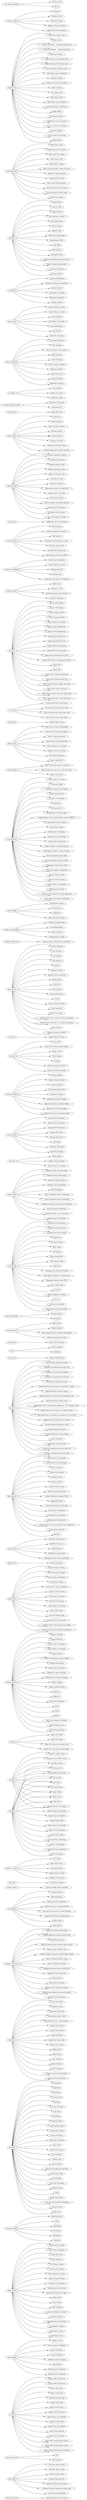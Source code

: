 digraph modules {
	rankdir = LR;
	"pointcloud_viewer" -> "[deprecated] Point Cloud Viewer";
	"grid_spline" -> "Thin Plate Spline (Global)";
	"grid_spline" -> "Thin Plate Spline (Local)";
	"grid_spline" -> "Thin Plate Spline (TIN)";
	"grid_spline" -> "B-Spline Approximation";
	"grid_spline" -> "Multilevel B-Spline Interpolation";
	"grid_spline" -> "Multilevel B-Spline Interpolation (from Grid)";
	"grid_spline" -> "Cubic Spline Approximation";
	"grid_calculus_bsl" -> "BSL";
	"grid_calculus_bsl" -> "BSL from File";
	"io_grid" -> "Export ESRI Arc/Info Grid";
	"io_grid" -> "Import ESRI Arc/Info Grid";
	"io_grid" -> "Export Surfer Grid";
	"io_grid" -> "Import Surfer Grid";
	"io_grid" -> "Import Binary Raw Data";
	"io_grid" -> "Export Grid to XYZ";
	"io_grid" -> "Import Grid from XYZ";
	"io_grid" -> "Import USGS SRTM Grid";
	"io_grid" -> "Import MOLA Grid (MEGDR)";
	"io_grid" -> "Import SRTM30 DEM";
	"io_grid" -> "Export True Color Bitmap";
	"io_grid" -> "Import Erdas LAN/GIS";
	"io_grid" -> "Import Grid from Table";
	"io_grid" -> "Import WRF Geogrid Binary Format";
	"io_grid" -> "Export WRF Geogrid Binary Format";
	"io_grid" -> "Import Building Sketches from CityGML";
	"grid_gridding" -> "Shapes to Grid";
	"grid_gridding" -> "Inverse Distance Weighted";
	"grid_gridding" -> "Nearest Neighbour";
	"grid_gridding" -> "Natural Neighbour";
	"grid_gridding" -> "Modifed Quadratic Shepard";
	"grid_gridding" -> "Triangulation";
	"grid_gridding" -> "Kernel Density Estimation";
	"grid_gridding" -> "Angular Distance Weighted";
	"shapes_points" -> "Convert Table to Points";
	"shapes_points" -> "Count Points in Polygons";
	"shapes_points" -> "Create Point Grid";
	"shapes_points" -> "Point Distances";
	"shapes_points" -> "Fit N Points to shape";
	"shapes_points" -> "Convert Lines to Points";
	"shapes_points" -> "Add Coordinates to points";
	"shapes_points" -> "Remove Duplicate Points";
	"shapes_points" -> "Clip Points with Polygons";
	"shapes_points" -> "Separate points by direction";
	"shapes_points" -> "Add Polygon Attributes to Points";
	"shapes_points" -> "Points Filter";
	"shapes_points" -> "Convex Hull";
	"shapes_points" -> "Points Thinning";
	"shapes_points" -> "Convert Multipoints to Points";
	"shapes_points" -> "Thiessen Polygons";
	"shapes_points" -> "Aggregate Point Observations";
	"shapes_points" -> "Snap Points to Points";
	"shapes_points" -> "Snap Points to Lines";
	"shapes_points" -> "Snap Points to Grid";
	"ta_slope_stability" -> "SAFETYFACTOR";
	"ta_slope_stability" -> "TOBIA";
	"ta_slope_stability" -> "SHALSTAB";
	"ta_slope_stability" -> "WETNESS";
	"ta_slope_stability" -> "WEDGEFAIL";
	"ta_slope_stability" -> "ANGMAP";
	"grid_tools" -> "Resampling";
	"grid_tools" -> "Aggregate";
	"grid_tools" -> "Mosaicking";
	"grid_tools" -> "Constant Grid";
	"grid_tools" -> "Patching";
	"grid_tools" -> "Close One Cell Gaps";
	"grid_tools" -> "Close Gaps";
	"grid_tools" -> "Grid Buffer";
	"grid_tools" -> "Threshold Buffer";
	"grid_tools" -> "Grid Proximity Buffer";
	"grid_tools" -> "Change Data Storage";
	"grid_tools" -> "Change Grid Values";
	"grid_tools" -> "Reclassify Grid Values";
	"grid_tools" -> "Crop to Data";
	"grid_tools" -> "Invert Data/No-Data";
	"grid_tools" -> "Grid Orientation";
	"grid_tools" -> "Combine Grids";
	"grid_tools" -> "Grid Cell Index";
	"grid_tools" -> "Grids from classified grid and table";
	"grid_tools" -> "Create Grid System";
	"grid_tools" -> "Grid Masking";
	"grid_tools" -> "Close Gaps with Spline";
	"grid_tools" -> "Proximity Grid";
	"grid_tools" -> "Tiling";
	"grid_tools" -> "Shrink and Expand";
	"grid_tools" -> "Close Gaps with Stepwise Resampling";
	"grid_tools" -> "Transpose Grids";
	"grid_tools" -> "Clip Grids";
	"table_tools" -> "Create New Table";
	"table_tools" -> "Transpose Table";
	"table_tools" -> "Enumerate Table Field";
	"table_tools" -> "Join Attributes from a Table";
	"table_tools" -> "Join Attributes from a Table (Shapes)";
	"table_tools" -> "Change Date Format";
	"table_tools" -> "Change Time Format";
	"table_tools" -> "Change Field Type";
	"table_tools" -> "Append Rows from Table";
	"table_tools" -> "Change Color Format";
	"table_tools" -> "Replace Text";
	"table_tools" -> "Delete Fields";
	"table_tools" -> "Copy Selection";
	"table_tools" -> "Delete Selection";
	"table_tools" -> "Invert Selection";
	"table_tools" -> "Select by Numerical Expression";
	"table_tools" -> "Select by String Expression";
	"statistics_regression" -> "Regression Analysis (Points/Grid)";
	"statistics_regression" -> "Multiple Regression Analysis (Points/Grids)";
	"statistics_regression" -> "Polynomial Regression";
	"statistics_regression" -> "GWR for Single Predictor (Gridded Model Output)";
	"statistics_regression" -> "GWR for Single Predictor Grid";
	"statistics_regression" -> "GWR for Multiple Predictors (Gridded Model Output)";
	"statistics_regression" -> "GWR for Multiple Predictor Grids";
	"statistics_regression" -> "GWR for Multiple Predictors";
	"statistics_regression" -> "Multiple Regression Analysis (Grid/Grids)";
	"statistics_regression" -> "Polynomial Trend from Grids";
	"statistics_regression" -> "Trend Analysis";
	"statistics_regression" -> "Trend Analysis (Shapes)";
	"statistics_regression" -> "Multiple Linear Regression Analysis";
	"statistics_regression" -> "Multiple Linear Regression Analysis (Shapes)";
	"statistics_regression" -> "GWR for Grid Downscaling";
	"ta_channels" -> "Channel Network";
	"ta_channels" -> "Watershed Basins";
	"ta_channels" -> "Watershed Basins (Extended)";
	"ta_channels" -> "Vertical Distance to Channel Network";
	"ta_channels" -> "Overland Flow Distance to Channel Network";
	"ta_channels" -> "Channel Network and Drainage Basins";
	"ta_channels" -> "Strahler Order";
	"ta_channels" -> "Valley Depth";
	"shapes_transect" -> "Transect through polygon shapefile";
	"docs_html" -> "SVG Interactive Map";
	"garden_3d_viewer" -> "TIN Viewer";
	"garden_3d_viewer" -> "Point Cloud Viewer";
	"garden_3d_viewer" -> "3D Shapes Viewer";
	"garden_3d_viewer" -> "Globe Viewer for Grids";
	"garden_3d_viewer" -> "Multiple Grids Viewer";
	"db_pgsql" -> "List PostgreSQL Connections";
	"db_pgsql" -> "Connect to PostgreSQL";
	"db_pgsql" -> "Disconnect from PostgreSQL";
	"db_pgsql" -> "Disconnect All";
	"db_pgsql" -> "Begin Transaction";
	"db_pgsql" -> "Commit/Rollback Transaction";
	"db_pgsql" -> "Execute SQL";
	"db_pgsql" -> "List Tables";
	"db_pgsql" -> "List Table Fields";
	"db_pgsql" -> "Import Table";
	"db_pgsql" -> "Export Table";
	"db_pgsql" -> "Drop Table";
	"db_pgsql" -> "Import Table from SQL Query";
	"db_pgsql" -> "Import Shapes from PostGIS";
	"db_pgsql" -> "Export Shapes to PostGIS";
	"db_pgsql" -> "Update Shapes SRID";
	"db_pgsql" -> "Import Raster from PostGIS";
	"db_pgsql" -> "Export Raster to PostGIS";
	"db_pgsql" -> "Update Raster SRID";
	"io_table" -> "Export Text Table";
	"io_table" -> "Import Text Table";
	"io_table" -> "Import Text Table with Numbers only";
	"io_table" -> "Import Text Table (Fixed Column Sizes)";
	"shapes_polygons" -> "Polygon Centroids";
	"shapes_polygons" -> "Polygon Properties";
	"shapes_polygons" -> "Convert Lines to Polygons";
	"shapes_polygons" -> "Point Statistics for Polygons";
	"shapes_polygons" -> "Polygon Dissolve";
	"shapes_polygons" -> "Convert Polygon/Line Vertices to Points";
	"shapes_polygons" -> "Polygon Shape Indices";
	"shapes_polygons" -> "Polygon-Line Intersection";
	"shapes_polygons" -> "Polygons to Edges and Nodes";
	"shapes_polygons" -> "Polygon Parts to Separate Polygons";
	"shapes_polygons" -> "Polygon Clipping";
	"shapes_polygons" -> "Polygon Self-Intersection";
	"shapes_polygons" -> "Intersect";
	"shapes_polygons" -> "Difference";
	"shapes_polygons" -> "Symmetrical Difference";
	"shapes_polygons" -> "Union";
	"shapes_polygons" -> "Update";
	"shapes_polygons" -> "Identity";
	"shapes_polygons" -> "Add Point Attributes to Polygons";
	"shapes_polygons" -> "Flatten Polygon Layer";
	"shapes_polygons" -> "Shared Polygon Edges";
	"shapes_grid" -> "Add Grid Values to Points";
	"shapes_grid" -> "Add Grid Values to Shapes";
	"shapes_grid" -> "Grid Statistics for Polygons";
	"shapes_grid" -> "Grid Values to Points";
	"shapes_grid" -> "Grid Values to Points (randomly)";
	"shapes_grid" -> "Contour Lines from Grid";
	"shapes_grid" -> "Vectorising Grid Classes";
	"shapes_grid" -> "Clip Grid with Polygon";
	"shapes_grid" -> "Local Minima and Maxima";
	"shapes_grid" -> "Grid System Extent";
	"shapes_grid" -> "Clip Grid with Rectangle";
	"shapes_grid" -> "Gradient Vectors from Surface";
	"shapes_grid" -> "Gradient Vectors from Direction and Length";
	"shapes_grid" -> "Gradient Vectors from Directional Components";
	"imagery_svm" -> "SVM Classification";
	"sim_ihacres" -> "IHACRES Calibration (2)";
	"sim_ihacres" -> "IHACRES Version 1.0";
	"sim_ihacres" -> "IHACRES Basin";
	"sim_ihacres" -> "IHACRES Elevation Bands";
	"sim_ihacres" -> "IHACRES Elevation Bands Calibration";
	"grid_analysis" -> "Accumulated Cost (Isotropic)";
	"grid_analysis" -> "Accumulated Cost (Anisotropic)";
	"grid_analysis" -> "Least Cost Paths";
	"grid_analysis" -> "Change Vector Analysis";
	"grid_analysis" -> "Covered Distance";
	"grid_analysis" -> "Pattern Analysis";
	"grid_analysis" -> "Layer of extreme value";
	"grid_analysis" -> "Analytical Hierarchy Process";
	"grid_analysis" -> "Ordered Weighted Averaging (OWA)";
	"grid_analysis" -> "Aggregation Index";
	"grid_analysis" -> "Cross-Classification and Tabulation";
	"grid_analysis" -> "Soil Texture Classification";
	"grid_analysis" -> "Fragmentation (Standard)";
	"grid_analysis" -> "Fragmentation (Alternative)";
	"grid_analysis" -> "Fragmentation Classes from Density and Connectivity";
	"grid_analysis" -> "Accumulation Functions";
	"grid_analysis" -> "IMCORR ";
	"pj_proj4" -> "Set Coordinate Reference System";
	"pj_proj4" -> "Coordinate Transformation (Shapes List)";
	"pj_proj4" -> "Coordinate Transformation (Shapes)";
	"pj_proj4" -> "Coordinate Transformation (Grid List)";
	"pj_proj4" -> "Coordinate Transformation (Grid)";
	"pj_proj4" -> "[deprecated] Proj.4 (Command Line Arguments, Shapes)";
	"pj_proj4" -> "[deprecated] Proj.4 (Dialog, Shapes)";
	"pj_proj4" -> "[deprecated] Proj.4 (Command Line Arguments, Grid)";
	"pj_proj4" -> "[deprecated] Proj.4 (Dialog, Grid)";
	"pj_proj4" -> "[deprecated] Proj.4 (Command Line Arguments, List of Shapes Layers)";
	"pj_proj4" -> "[deprecated] Proj.4 (Dialog, List of Shapes Layers)";
	"pj_proj4" -> "[deprecated] Proj.4 (Command Line Arguments, List of Grids)";
	"pj_proj4" -> "[deprecated] Proj.4 (Dialog, List of Grids)";
	"pj_proj4" -> "Change Longitudinal Range for Grids";
	"pj_proj4" -> "Latitude/Longitude Graticule";
	"pj_proj4" -> "Coordinate Reference System Picker";
	"pj_proj4" -> "Tissot's Indicatrix";
	"pj_proj4" -> "Geographic Coordinate Grids";
	"pj_proj4" -> "Coordinate Transformation (Point Cloud List)";
	"pj_proj4" -> "Coordinate Transformation (Point Cloud)";
	"io_esri_e00" -> "Import ESRI E00 File";
	"io_gps" -> "GPX to shapefile";
	"io_gps" -> "GPSBabel";
	"ta_compound" -> "Basic Terrain Analysis";
	"pj_georeference" -> "Rectify Grid";
	"pj_georeference" -> "Warping Shapes";
	"pj_georeference" -> "Direct Georeferencing of Airborne Photographs";
	"pj_georeference" -> "Define Georeference for Grids";
	"sim_fire_spreading" -> "Fire Risk Analysis";
	"sim_fire_spreading" -> "Simulation";
	"ta_hydrology" -> "Catchment Area (Top-Down)";
	"ta_hydrology" -> "Catchment Area (Recursive)";
	"ta_hydrology" -> "Catchment Area (Flow Tracing)";
	"ta_hydrology" -> "Upslope Area";
	"ta_hydrology" -> "Flow Path Length";
	"ta_hydrology" -> "Slope Length";
	"ta_hydrology" -> "Cell Balance";
	"ta_hydrology" -> "Edge Contamination";
	"ta_hydrology" -> "SAGA Wetness Index";
	"ta_hydrology" -> "Lake Flood";
	"ta_hydrology" -> "Catchment Area (Mass-Flux Method)";
	"ta_hydrology" -> "Flow Width and Specific Catchment Area";
	"ta_hydrology" -> "Topographic Wetness Index (TWI)";
	"ta_hydrology" -> "Stream Power Index";
	"ta_hydrology" -> "LS Factor";
	"ta_hydrology" -> "Melton Ruggedness Number";
	"ta_hydrology" -> "TCI Low";
	"ta_hydrology" -> "LS-Factor, Field Based";
	"ta_hydrology" -> "Slope Limited Flow Accumulation";
	"imagery_tools" -> "Vegetation Index (Distance Based)";
	"imagery_tools" -> "Vegetation Index (Slope Based)";
	"imagery_tools" -> "Enhanced Vegetation Index";
	"imagery_tools" -> "Tasseled Cap Transformation";
	"imagery_tools" -> "IHS Sharpening";
	"imagery_tools" -> "Colour Normalized Brovey Sharpening";
	"imagery_tools" -> "Colour Normalized Spectral Sharpening";
	"imagery_tools" -> "Principle Components Based Image Sharpening";
	"imagery_tools" -> "Top of Atmosphere Reflectance";
	"imagery_tools" -> "Automated Cloud Cover Assessment";
	"imagery_tools" -> "Landsat Import with Options";
	"docs_pdf" -> "Shapes Report";
	"docs_pdf" -> "Shapes Summary Report";
	"docs_pdf" -> "Terrain Path Cross Sections";
	"db_odbc" -> "Connect to ODBC Source";
	"db_odbc" -> "Disconnect from ODBC Source";
	"db_odbc" -> "Commit/Rollback Transaction";
	"db_odbc" -> "Execute SQL";
	"db_odbc" -> "List Table Fields";
	"db_odbc" -> "Import Table";
	"db_odbc" -> "Export Table";
	"db_odbc" -> "Drop Table";
	"db_odbc" -> "Import Table from SQL Query";
	"db_odbc" -> "List ODBC Servers";
	"db_odbc" -> "List Tables";
	"db_odbc" -> "Disconnect All";
	"contrib_perego" -> "Average With Thereshold 1";
	"contrib_perego" -> "Average With Thereshold 2";
	"contrib_perego" -> "Average With Thereshold 3";
	"contrib_perego" -> "Average With Mask 1";
	"contrib_perego" -> "Average With Mask 2";
	"contrib_perego" -> "Destriping";
	"contrib_perego" -> "Destriping with Mask";
	"contrib_perego" -> "Directional Average";
	"statistics_kriging" -> "Ordinary Kriging";
	"statistics_kriging" -> "Ordinary Kriging (Global)";
	"statistics_kriging" -> "Universal Kriging";
	"statistics_kriging" -> "Universal Kriging (Global)";
	"statistics_kriging" -> "Variogram (Dialog))";
	"statistics_kriging" -> "[deprecated] Ordinary Kriging";
	"statistics_kriging" -> "[deprecated] Ordinary Kriging (Global)";
	"statistics_kriging" -> "[deprecated] Universal Kriging";
	"statistics_kriging" -> "[deprecated] Universal Kriging (Global)";
	"tin_tools" -> "Grid to TIN";
	"tin_tools" -> "Grid to TIN (Surface Specific Points)";
	"tin_tools" -> "Shapes to TIN";
	"tin_tools" -> "TIN to Shapes";
	"tin_tools" -> "Gradient";
	"tin_tools" -> "Flow Accumulation (Trace)";
	"tin_tools" -> "Flow Accumulation (Parallel)";
	"tin_viewer" -> "[deprecated] TIN Viewer";
	"grid_calculus" -> "Grid Normalisation";
	"grid_calculus" -> "Grid Calculator";
	"grid_calculus" -> "Grid Volume";
	"grid_calculus" -> "Grid Difference";
	"grid_calculus" -> "Function";
	"grid_calculus" -> "Geometric Figures";
	"grid_calculus" -> "Random Terrain Generation";
	"grid_calculus" -> "Random Field";
	"grid_calculus" -> "Grids Sum";
	"grid_calculus" -> "Grids Product";
	"grid_calculus" -> "Grid Standardisation";
	"grid_calculus" -> "Fuzzify";
	"grid_calculus" -> "Fuzzy Intersection (AND)";
	"grid_calculus" -> "Fuzzy Union (OR)";
	"grid_calculus" -> "Metric Conversions";
	"grid_calculus" -> "Gradient Vector from Cartesian to Polar Coordinates";
	"grid_calculus" -> "Gradient Vector from Polar to Cartesian Coordinates";
	"grid_calculus" -> "Grid Division";
	"grid_calculus" -> "Spherical Harmonic Synthesis";
	"garden_webservices" -> "Import a Map via Web Map Service (WMS)";
	"imagery_segmentation" -> "Watershed Segmentation";
	"imagery_segmentation" -> "Grid Skeletonization";
	"imagery_segmentation" -> "Seed Generation";
	"imagery_segmentation" -> "Seeded Region Growing";
	"sim_hydrology" -> "Soil Moisture Content";
	"sim_hydrology" -> "Overland Flow ";
	"sim_hydrology" -> "TOPMODEL";
	"sim_hydrology" -> "Water Retention Capacity";
	"ta_morphometry" -> "Slope, Aspect, Curvature";
	"ta_morphometry" -> "Convergence Index";
	"ta_morphometry" -> "Convergence Index (Search Radius)";
	"ta_morphometry" -> "Surface Specific Points";
	"ta_morphometry" -> "Curvature Classification";
	"ta_morphometry" -> "Hypsometry";
	"ta_morphometry" -> "Real Surface Area";
	"ta_morphometry" -> "Morphometric Protection Index";
	"ta_morphometry" -> "Multiresolution Index of Valley Bottom Flatness (MRVBF)";
	"ta_morphometry" -> "Downslope Distance Gradient";
	"ta_morphometry" -> "Mass Balance Index";
	"ta_morphometry" -> "Effective Air Flow Heights";
	"ta_morphometry" -> "Diurnal Anisotropic Heating";
	"ta_morphometry" -> "Land Surface Temperature";
	"ta_morphometry" -> "Relative Heights and Slope Positions";
	"ta_morphometry" -> "Wind Effect (Windward / Leeward Index)";
	"ta_morphometry" -> "Terrain Ruggedness Index (TRI)";
	"ta_morphometry" -> "Vector Ruggedness Measure (VRM)";
	"ta_morphometry" -> "Topographic Position Index (TPI)";
	"ta_morphometry" -> "TPI Based Landform Classification";
	"ta_morphometry" -> "Terrain Surface Texture";
	"ta_morphometry" -> "Terrain Surface Convexity";
	"ta_morphometry" -> "Terrain Surface Classification";
	"ta_morphometry" -> "Morphometric Features";
	"ta_morphometry" -> "Valley and Ridge Detection (Top Hat Approach)";
	"ta_morphometry" -> "Fuzzy Landform Element Classification";
	"io_grid_image" -> "Export Image (bmp, jpg, pcx, png, tif)";
	"io_grid_image" -> "Import Image (bmp, jpg, png, tif, gif, pnm, xpm)";
	"io_grid_image" -> "Export Grid to KML";
	"climate_tools" -> "Multi Level to Surface Interpolation";
	"climate_tools" -> "Multi Level to Points Interpolation";
	"climate_tools" -> "Earth's Orbital Parameters";
	"climate_tools" -> "Annual Course of Daily Insolation";
	"climate_tools" -> "Daily Insolation over Latitude";
	"climate_tools" -> "Monthly Global by Latitude";
	"climate_tools" -> "PET (after Hargreave)";
	"climate_tools" -> "Daily to Hourly PET";
	"io_grid_grib2" -> "Import GRIB2 record";
	"io_virtual" -> "Create Virtual Point Cloud Dataset";
	"io_virtual" -> "Get Subset from Virtual Point Cloud";
	"io_virtual" -> "Create Tileshape from Virtual Point Cloud";
	"io_virtual" -> "Get Grid from Virtual Point Cloud";
	"io_shapes" -> "Export GStat Shapes";
	"io_shapes" -> "Import GStat Shapes";
	"io_shapes" -> "Export Shapes to XYZ";
	"io_shapes" -> "Import Shapes from XYZ";
	"io_shapes" -> "Export Shapes to Generate";
	"io_shapes" -> "Export Surfer Blanking File";
	"io_shapes" -> "Import Surfer Blanking Files";
	"io_shapes" -> "Export Atlas Boundary File";
	"io_shapes" -> "Import Atlas Boundary File";
	"io_shapes" -> "Export WASP terrain map file";
	"io_shapes" -> "Import WASP terrain map file";
	"io_shapes" -> "Import Stereo Lithography File (STL)";
	"io_shapes" -> "Export TIN to Stereo Lithography File (STL)";
	"io_shapes" -> "Import GPX";
	"io_shapes" -> "Export GPX";
	"io_shapes" -> "Import Point Cloud from Shape File";
	"io_shapes" -> "Import Point Cloud from Text File";
	"io_shapes" -> "Export Scalable Vector Graphics (SVG) File";
	"io_shapes" -> "Export Point Cloud to Text File";
	"io_shapes" -> "Import Simple Features from Well Known Text";
	"io_shapes" -> "Export Simple Features to Well Known Text";
	"garden_fractals" -> "Bifurcation";
	"garden_fractals" -> "Pythagoras' Tree";
	"garden_fractals" -> "Fractal Dimension of Grid Surface";
	"garden_fractals" -> "Gaussian Landscapes";
	"imagery_classification" -> "Supervised Classification";
	"imagery_classification" -> "Cluster Analysis for Grids";
	"imagery_classification" -> "Change Detection";
	"imagery_classification" -> "Decision Tree";
	"imagery_classification" -> "Supervised Classification for Polygons";
	"ta_preprocessor" -> "Flat Detection";
	"ta_preprocessor" -> "Sink Drainage Route Detection";
	"ta_preprocessor" -> "Sink Removal";
	"ta_preprocessor" -> "Fill Sinks (Planchon/Darboux, 2001)";
	"ta_preprocessor" -> "Fill Sinks (Wang & Liu)";
	"ta_preprocessor" -> "Fill Sinks XXL (Wang & Liu)";
	"ta_preprocessor" -> "Burn Stream Network into DEM";
	"sim_erosion" -> "MMF-SAGA Soil Erosion Model";
	"table_calculus" -> "Function Fit";
	"table_calculus" -> "Table Calculator";
	"table_calculus" -> "Table Calculator (Shapes)";
	"table_calculus" -> "Running Average";
	"table_calculus" -> "Cluster Analysis";
	"table_calculus" -> "Principle Components Analysis";
	"table_calculus" -> "Fill Gaps in Records";
	"table_calculus" -> "Find Field of Extreme Value";
	"table_calculus" -> "Minimum Redundancy Feature Selection";
	"table_calculus" -> "Cluster Analysis";
	"statistics_grid" -> "Fast Representativeness";
	"statistics_grid" -> "Residual Analysis (Grid)";
	"statistics_grid" -> "Representativeness (Grid)";
	"statistics_grid" -> "Radius of Variance (Grid)";
	"statistics_grid" -> "Statistics for Grids";
	"statistics_grid" -> "Zonal Grid Statistics";
	"statistics_grid" -> "Directional Statistics for Single Grid";
	"statistics_grid" -> "Global Moran's I for Grids";
	"statistics_grid" -> "Principle Components Analysis";
	"statistics_grid" -> "Multi-Band Variation";
	"statistics_grid" -> "Inverse Principle Components Rotation";
	"statistics_grid" -> "Longitudinal Grid Statistics";
	"statistics_grid" -> "Meridional Grid Statistics";
	"statistics_grid" -> "Save Grid Statistics to Table";
	"io_shapes_dxf" -> "Import DXF Files";
	"imagery_photogrammetry" -> "Resection (Terrestrial)";
	"imagery_photogrammetry" -> "Colorisation (PC)";
	"ta_profiles" -> "Cross Profiles";
	"ta_profiles" -> "Profiles from Lines";
	"ta_profiles" -> "Profile from points";
	"grid_visualisation" -> "Color Palette Rotation";
	"grid_visualisation" -> "Color Blending";
	"grid_visualisation" -> "Fit Color Palette to Grid Values";
	"grid_visualisation" -> "RGB Composite";
	"grid_visualisation" -> "Create 3D Image";
	"grid_visualisation" -> "Color Triangle Composite";
	"grid_visualisation" -> "Histogram Surface";
	"grid_visualisation" -> "Aspect-Slope Grid";
	"grid_visualisation" -> "Terrain Map View";
	"grid_visualisation" -> "Split RGB Composite";
	"shapes_lines" -> "Convert Polygons to Lines";
	"shapes_lines" -> "Convert Points to Line(s)";
	"shapes_lines" -> "Line Properties";
	"shapes_lines" -> "Line-Polygon Intersection";
	"shapes_lines" -> "Line Simplification";
	"shapes_lines" -> "Line Dissolve";
	"shapes_lines" -> "Split Lines with Lines";
	"ta_lighting" -> "Analytical Hillshading";
	"ta_lighting" -> "Potential Incoming Solar Radiation";
	"ta_lighting" -> "Sky View Factor";
	"ta_lighting" -> "Topographic Correction";
	"ta_lighting" -> "Topographic Openness";
	"ta_lighting" -> "Visibility (points)";
	"grid_filter" -> "Simple Filter";
	"grid_filter" -> "Gaussian Filter";
	"grid_filter" -> "Laplacian Filter";
	"grid_filter" -> "Multi Direction Lee Filter";
	"grid_filter" -> "User Defined Filter";
	"grid_filter" -> "Filter Clumps";
	"grid_filter" -> "Majority Filter";
	"grid_filter" -> "DTM Filter (slope-based)";
	"grid_filter" -> "Morphological Filter";
	"grid_filter" -> "Rank Filter";
	"grid_filter" -> "Mesh Denoise";
	"grid_filter" -> "Resampling Filter";
	"grid_filter" -> "Geodesic Morphological Reconstruction";
	"grid_filter" -> "Binary Erosion-Reconstruction";
	"grid_filter" -> "Connectivity Analysis";
	"grid_filter" -> "Sieving Classes";
	"pointcloud_tools" -> "Point Cloud Cutter";
	"pointcloud_tools" -> "Point Cloud from Grid Points";
	"pointcloud_tools" -> "Point Cloud from Shapes";
	"pointcloud_tools" -> "Point Cloud to Grid";
	"pointcloud_tools" -> "Point Cloud to Shapes";
	"pointcloud_tools" -> "Point Cloud Reclassifier / Subset Extractor";
	"pointcloud_tools" -> "Drop Point Cloud Attributes";
	"pointcloud_tools" -> "Transform Point Cloud";
	"pointcloud_tools" -> "Point Cloud Thinning (simple)";
	"pointcloud_tools" -> "Point Cloud Attribute Calculator";
	"pointcloud_tools" -> "Cluster Analysis for Point Clouds";
	"pointcloud_tools" -> "Merge Point Clouds";
	"shapes_tools" -> "Create New Shapes Layer";
	"shapes_tools" -> "Merge Layers";
	"shapes_tools" -> "Select by Attributes... (Numerical Expression)";
	"shapes_tools" -> "Select by Attributes... (String Expression)";
	"shapes_tools" -> "Select by Location...";
	"shapes_tools" -> "Copy Selection to New Shapes Layer";
	"shapes_tools" -> "Delete Selection from Shapes Layer";
	"shapes_tools" -> "Invert Selection of Shapes Layer";
	"shapes_tools" -> "Split Shapes Layer Completely";
	"shapes_tools" -> "Transform Shapes";
	"shapes_tools" -> "Create Chart Layer (bars/sectors)";
	"shapes_tools" -> "Create Graticule";
	"shapes_tools" -> "Cut Shapes Layer";
	"shapes_tools" -> "Split Shapes Layer";
	"shapes_tools" -> "Split Shapes Layer Randomly";
	"shapes_tools" -> "Split Table/Shapes by Attribute";
	"shapes_tools" -> "Shapes Buffer";
	"shapes_tools" -> "Get Shapes Extents";
	"shapes_tools" -> "QuadTree Structure to Shapes";
	"shapes_tools" -> "Polar to Cartesian Coordinates";
	"shapes_tools" -> "Generate Shapes";
	"shapes_tools" -> "Convert Vertex Type (2D/3D)";
	"shapes_tools" -> "Merge Tables";
	"statistics_points" -> "Variogram";
	"statistics_points" -> "Variogram Cloud";
	"statistics_points" -> "Variogram Surface";
	"statistics_points" -> "Minimum Distance Analysis";
	"statistics_points" -> "Spatial Point Pattern Analysis";
	"sim_cellular_automata" -> "Conway's Life";
	"sim_cellular_automata" -> "Wa-Tor";
}
